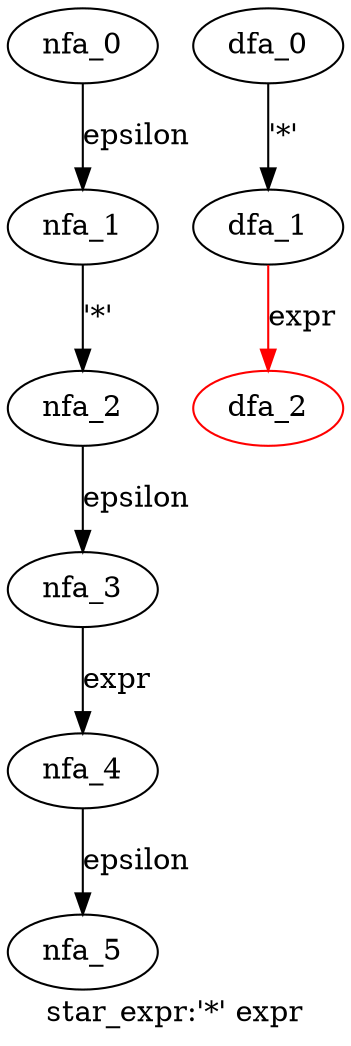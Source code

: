 digraph star_expr {
 graph[label="star_expr:'*' expr"]
 subgraph star_expr_nfa {
  nfa_0->nfa_1[label="epsilon"]
  nfa_1->nfa_2[label="'*'"]
  nfa_2->nfa_3[label="epsilon"]
  nfa_3->nfa_4[label="expr"]
  nfa_4->nfa_5[label="epsilon"]
  }
 subgraph star_expr_dfa {
  dfa_0->dfa_1[label="'*'"]
  dfa_1->dfa_2[label="expr",color=red]
  dfa_2[color=red]
  }
}
